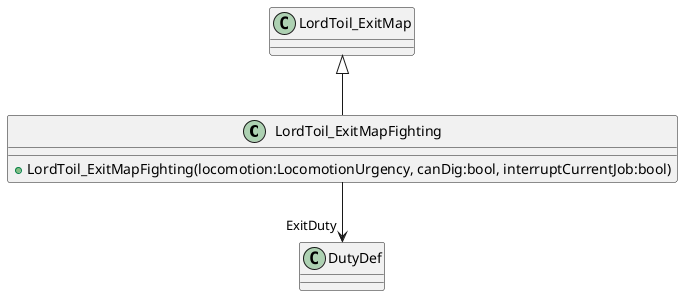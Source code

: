 @startuml
class LordToil_ExitMapFighting {
    + LordToil_ExitMapFighting(locomotion:LocomotionUrgency, canDig:bool, interruptCurrentJob:bool)
}
LordToil_ExitMap <|-- LordToil_ExitMapFighting
LordToil_ExitMapFighting --> "ExitDuty" DutyDef
@enduml
